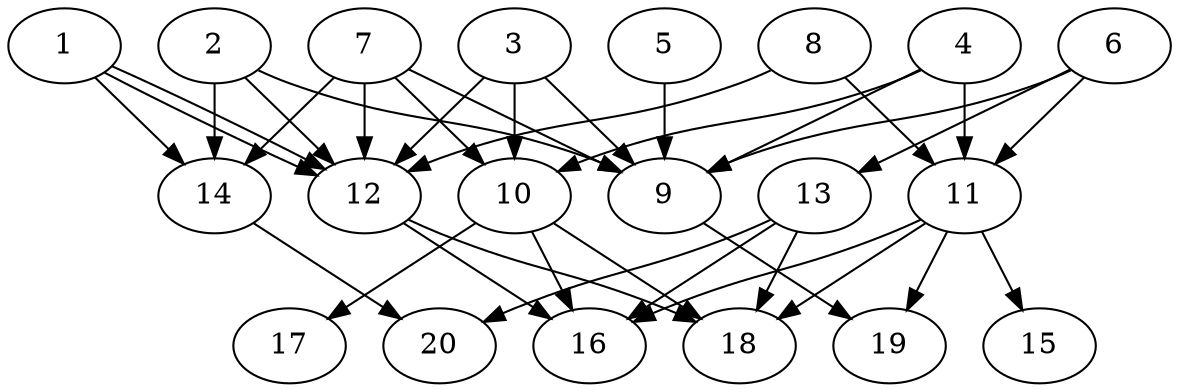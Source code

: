 // DAG automatically generated by daggen at Tue Jul 23 14:33:40 2019
// ./daggen --dot -n 20 --ccr 0.4 --fat 0.6 --regular 0.5 --density 0.8 --mindata 5242880 --maxdata 52428800 
digraph G {
  1 [size="98979840", alpha="0.19", expect_size="39591936"] 
  1 -> 12 [size ="39591936"]
  1 -> 12 [size ="39591936"]
  1 -> 14 [size ="39591936"]
  2 [size="111390720", alpha="0.07", expect_size="44556288"] 
  2 -> 9 [size ="44556288"]
  2 -> 12 [size ="44556288"]
  2 -> 14 [size ="44556288"]
  3 [size="75558400", alpha="0.14", expect_size="30223360"] 
  3 -> 9 [size ="30223360"]
  3 -> 10 [size ="30223360"]
  3 -> 12 [size ="30223360"]
  4 [size="120535040", alpha="0.16", expect_size="48214016"] 
  4 -> 9 [size ="48214016"]
  4 -> 10 [size ="48214016"]
  4 -> 11 [size ="48214016"]
  5 [size="102932480", alpha="0.16", expect_size="41172992"] 
  5 -> 9 [size ="41172992"]
  6 [size="62233600", alpha="0.20", expect_size="24893440"] 
  6 -> 9 [size ="24893440"]
  6 -> 11 [size ="24893440"]
  6 -> 13 [size ="24893440"]
  7 [size="106416640", alpha="0.07", expect_size="42566656"] 
  7 -> 9 [size ="42566656"]
  7 -> 10 [size ="42566656"]
  7 -> 12 [size ="42566656"]
  7 -> 14 [size ="42566656"]
  8 [size="54535680", alpha="0.01", expect_size="21814272"] 
  8 -> 11 [size ="21814272"]
  8 -> 12 [size ="21814272"]
  9 [size="74920960", alpha="0.18", expect_size="29968384"] 
  9 -> 19 [size ="29968384"]
  10 [size="128985600", alpha="0.09", expect_size="51594240"] 
  10 -> 16 [size ="51594240"]
  10 -> 17 [size ="51594240"]
  10 -> 18 [size ="51594240"]
  11 [size="83735040", alpha="0.07", expect_size="33494016"] 
  11 -> 15 [size ="33494016"]
  11 -> 16 [size ="33494016"]
  11 -> 18 [size ="33494016"]
  11 -> 19 [size ="33494016"]
  12 [size="76756480", alpha="0.19", expect_size="30702592"] 
  12 -> 16 [size ="30702592"]
  12 -> 18 [size ="30702592"]
  13 [size="117017600", alpha="0.04", expect_size="46807040"] 
  13 -> 16 [size ="46807040"]
  13 -> 18 [size ="46807040"]
  13 -> 20 [size ="46807040"]
  14 [size="79736320", alpha="0.19", expect_size="31894528"] 
  14 -> 20 [size ="31894528"]
  15 [size="53260800", alpha="0.03", expect_size="21304320"] 
  16 [size="32471040", alpha="0.13", expect_size="12988416"] 
  17 [size="30172160", alpha="0.15", expect_size="12068864"] 
  18 [size="71953920", alpha="0.13", expect_size="28781568"] 
  19 [size="75699200", alpha="0.03", expect_size="30279680"] 
  20 [size="63831040", alpha="0.11", expect_size="25532416"] 
}
